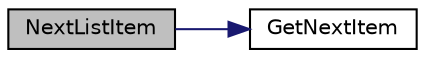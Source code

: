 digraph "NextListItem"
{
  edge [fontname="Helvetica",fontsize="10",labelfontname="Helvetica",labelfontsize="10"];
  node [fontname="Helvetica",fontsize="10",shape=record];
  rankdir="LR";
  Node1 [label="NextListItem",height=0.2,width=0.4,color="black", fillcolor="grey75", style="filled", fontcolor="black"];
  Node1 -> Node2 [color="midnightblue",fontsize="10",style="solid",fontname="Helvetica"];
  Node2 [label="GetNextItem",height=0.2,width=0.4,color="black", fillcolor="white", style="filled",URL="$_list_8cpp.html#a9fd609a2ad8693b33b41332d6e00afec"];
}
